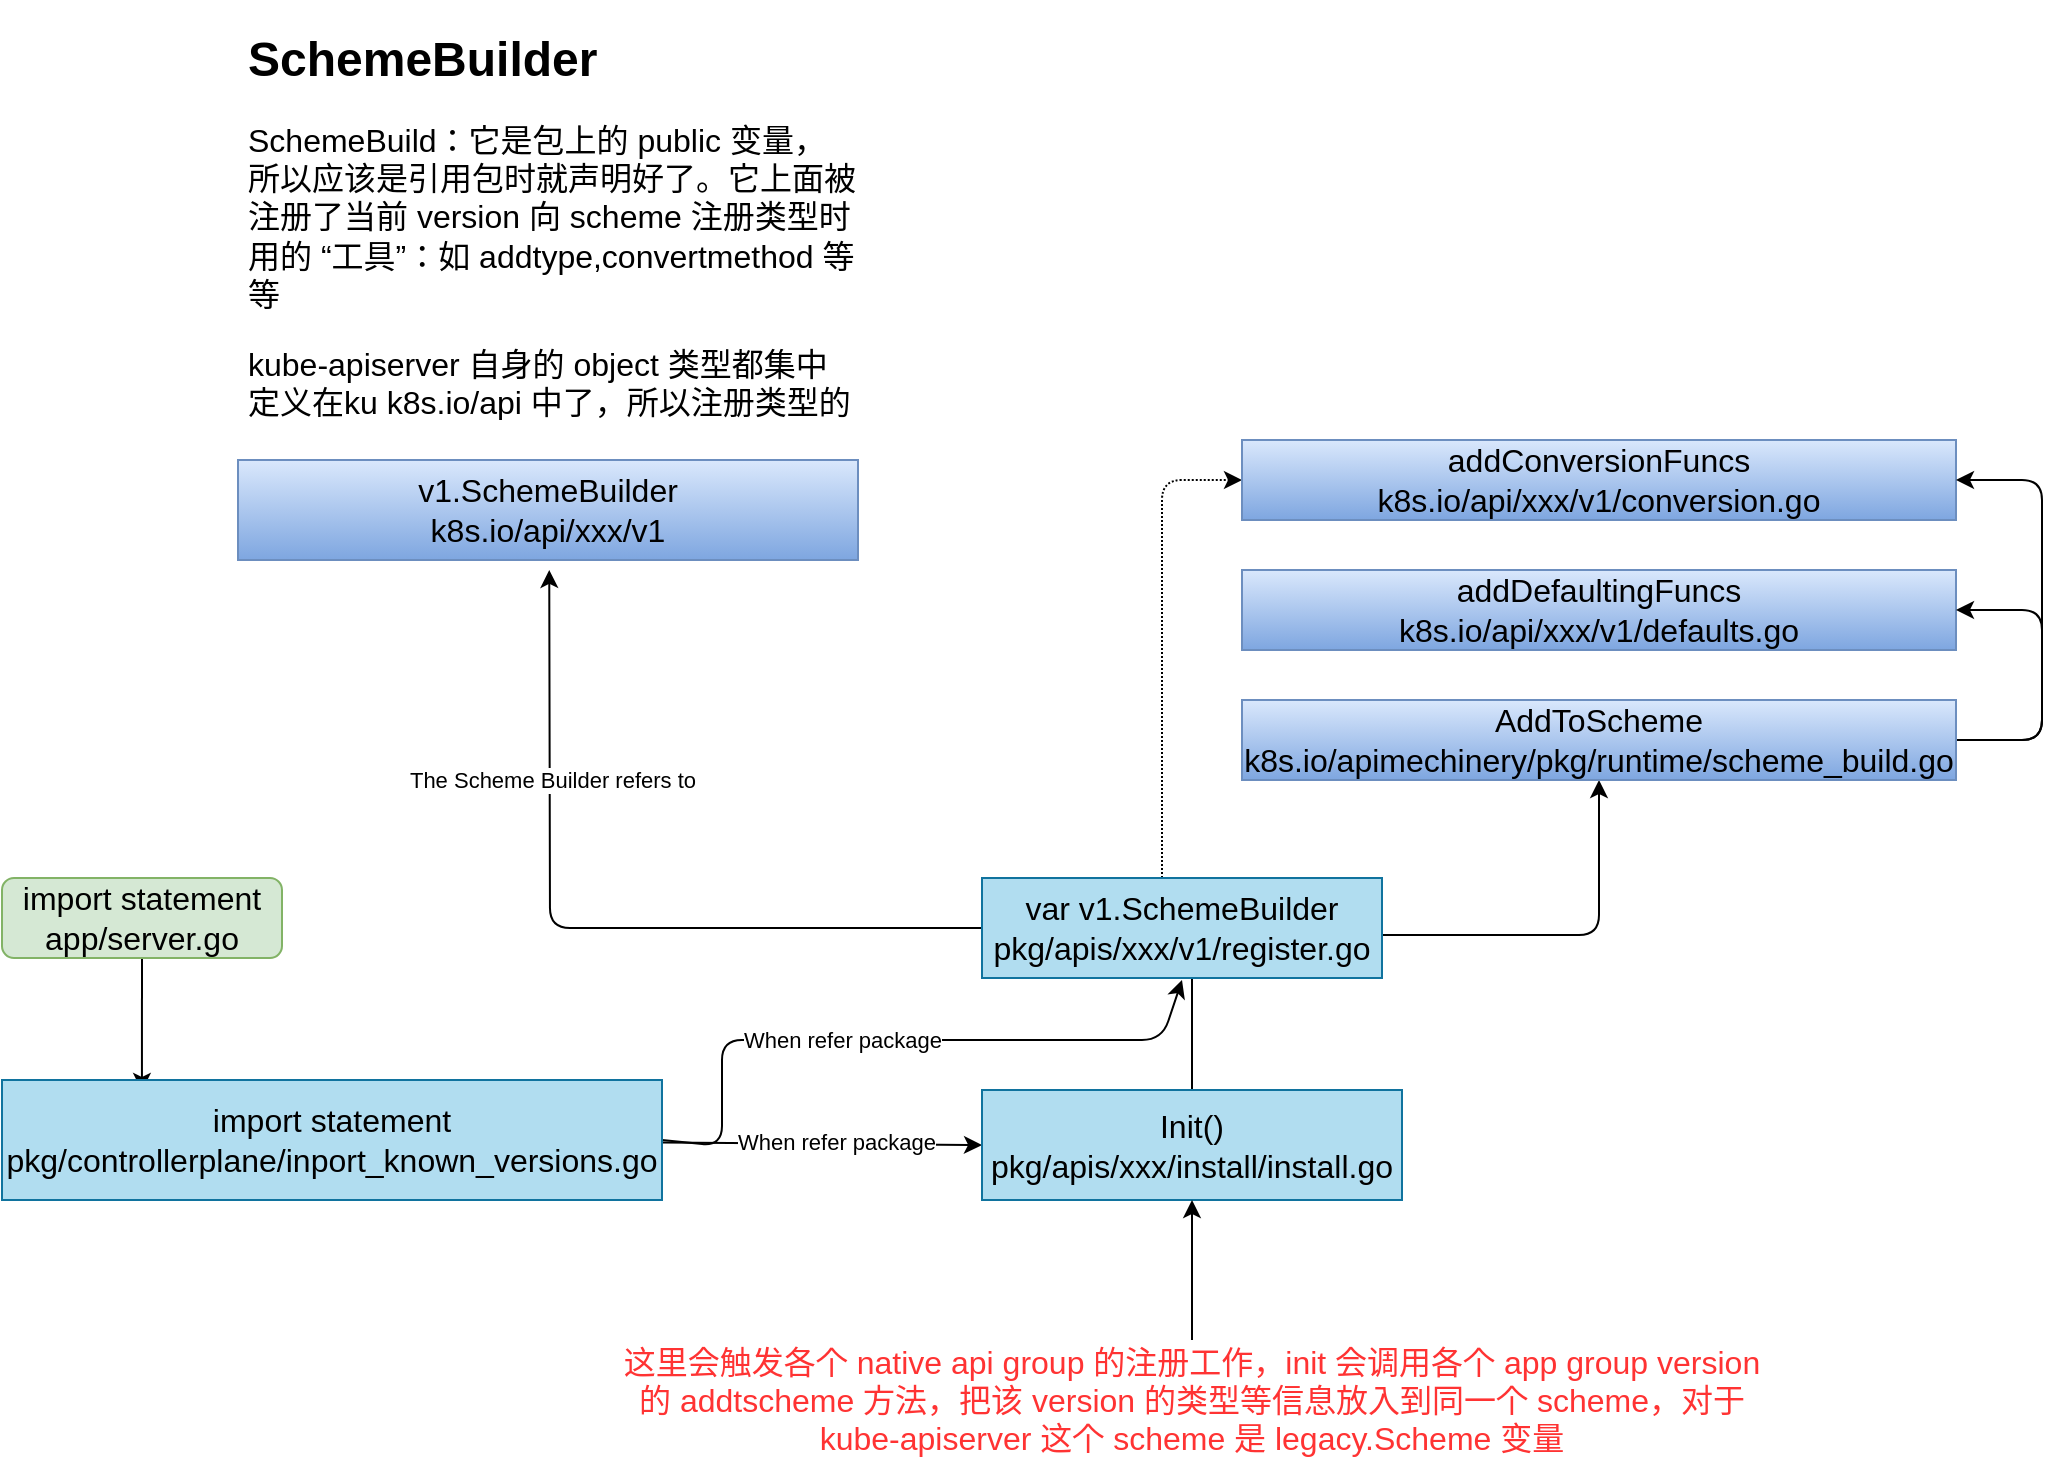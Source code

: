 <mxfile>
    <diagram id="KSGf075R0hTIlhzQJ1op" name="第 1 页">
        <mxGraphModel dx="1200" dy="1198" grid="1" gridSize="10" guides="1" tooltips="1" connect="1" arrows="1" fold="1" page="1" pageScale="1" pageWidth="827" pageHeight="1169" math="0" shadow="0">
            <root>
                <mxCell id="0"/>
                <mxCell id="1" parent="0"/>
                <mxCell id="38" style="edgeStyle=none;html=1;exitX=0.5;exitY=1;exitDx=0;exitDy=0;entryX=0.212;entryY=0.091;entryDx=0;entryDy=0;entryPerimeter=0;fontFamily=Helvetica;fontSize=16;fontColor=#FF3333;" edge="1" parent="1" source="4" target="5">
                    <mxGeometry relative="1" as="geometry"/>
                </mxCell>
                <mxCell id="4" value="&lt;span style=&quot;font-size: 16px&quot;&gt;import statement&lt;br&gt;app/server.go&lt;br&gt;&lt;/span&gt;" style="rounded=1;whiteSpace=wrap;html=1;fillColor=#d5e8d4;strokeColor=#82b366;" parent="1" vertex="1">
                    <mxGeometry x="350" y="579" width="140" height="40" as="geometry"/>
                </mxCell>
                <mxCell id="14" style="edgeStyle=none;html=1;entryX=0;entryY=0.5;entryDx=0;entryDy=0;" parent="1" source="5" target="7" edge="1">
                    <mxGeometry relative="1" as="geometry"/>
                </mxCell>
                <mxCell id="17" value="When refer package" style="edgeLabel;html=1;align=center;verticalAlign=middle;resizable=0;points=[];" parent="14" vertex="1" connectable="0">
                    <mxGeometry x="0.087" y="1" relative="1" as="geometry">
                        <mxPoint as="offset"/>
                    </mxGeometry>
                </mxCell>
                <mxCell id="16" style="edgeStyle=none;html=1;exitX=1;exitY=0.5;exitDx=0;exitDy=0;" parent="1" source="5" edge="1">
                    <mxGeometry relative="1" as="geometry">
                        <mxPoint x="710" y="713" as="sourcePoint"/>
                        <mxPoint x="940" y="630" as="targetPoint"/>
                        <Array as="points">
                            <mxPoint x="710" y="713"/>
                            <mxPoint x="710" y="660"/>
                            <mxPoint x="930" y="660"/>
                        </Array>
                    </mxGeometry>
                </mxCell>
                <mxCell id="5" value="&lt;font style=&quot;font-size: 16px&quot;&gt;&lt;span&gt;import statement&lt;/span&gt;&lt;br&gt;pkg/controllerplane/inport_known_versions.go&lt;/font&gt;" style="rounded=0;whiteSpace=wrap;html=1;fillColor=#b1ddf0;strokeColor=#10739e;" parent="1" vertex="1">
                    <mxGeometry x="350" y="680" width="330" height="60" as="geometry"/>
                </mxCell>
                <mxCell id="28" style="edgeStyle=orthogonalEdgeStyle;html=1;entryX=0.5;entryY=1;entryDx=0;entryDy=0;" parent="1" source="7" target="12" edge="1">
                    <mxGeometry relative="1" as="geometry"/>
                </mxCell>
                <mxCell id="7" value="&lt;font style=&quot;font-size: 16px&quot;&gt;&lt;span&gt;Init()&lt;/span&gt;&lt;br&gt;pkg/apis/xxx/install/install.go&lt;/font&gt;" style="rounded=0;whiteSpace=wrap;html=1;fillColor=#b1ddf0;strokeColor=#10739e;" parent="1" vertex="1">
                    <mxGeometry x="840" y="685" width="210" height="55" as="geometry"/>
                </mxCell>
                <mxCell id="20" style="edgeStyle=none;html=1;exitX=0;exitY=0.5;exitDx=0;exitDy=0;entryX=0.502;entryY=1.099;entryDx=0;entryDy=0;entryPerimeter=0;" parent="1" source="8" target="9" edge="1">
                    <mxGeometry relative="1" as="geometry">
                        <Array as="points">
                            <mxPoint x="624" y="604"/>
                        </Array>
                    </mxGeometry>
                </mxCell>
                <mxCell id="21" value="The Scheme Builder refers to" style="edgeLabel;html=1;align=center;verticalAlign=middle;resizable=0;points=[];" parent="20" vertex="1" connectable="0">
                    <mxGeometry x="0.471" y="-1" relative="1" as="geometry">
                        <mxPoint as="offset"/>
                    </mxGeometry>
                </mxCell>
                <mxCell id="27" style="edgeStyle=orthogonalEdgeStyle;html=1;entryX=0;entryY=0.5;entryDx=0;entryDy=0;dashed=1;dashPattern=1 1;" parent="1" source="8" target="10" edge="1">
                    <mxGeometry relative="1" as="geometry">
                        <Array as="points">
                            <mxPoint x="930" y="380"/>
                        </Array>
                    </mxGeometry>
                </mxCell>
                <mxCell id="8" value="&lt;font style=&quot;font-size: 16px&quot;&gt;var v1.SchemeBuilder&lt;br&gt;pkg/apis/xxx/v1/register.go&lt;/font&gt;" style="rounded=0;whiteSpace=wrap;html=1;fillColor=#b1ddf0;strokeColor=#10739e;" parent="1" vertex="1">
                    <mxGeometry x="840" y="579" width="200" height="50" as="geometry"/>
                </mxCell>
                <mxCell id="9" value="&lt;font style=&quot;font-size: 16px&quot;&gt;v1.SchemeBuilder&lt;br&gt;k8s.io/api/xxx/v1&lt;/font&gt;" style="rounded=0;whiteSpace=wrap;html=1;fillColor=#dae8fc;gradientColor=#7ea6e0;strokeColor=#6c8ebf;" parent="1" vertex="1">
                    <mxGeometry x="468" y="370" width="310" height="50" as="geometry"/>
                </mxCell>
                <mxCell id="10" value="&lt;font style=&quot;font-size: 16px&quot;&gt;addConversionFuncs&lt;br&gt;k8s.io/api/xxx/v1/conversion.go&lt;/font&gt;" style="rounded=0;whiteSpace=wrap;html=1;fillColor=#dae8fc;gradientColor=#7ea6e0;strokeColor=#6c8ebf;" parent="1" vertex="1">
                    <mxGeometry x="970" y="360" width="357" height="40" as="geometry"/>
                </mxCell>
                <mxCell id="11" value="&lt;font style=&quot;font-size: 16px&quot;&gt;addDefaultingFuncs&lt;br&gt;k8s.io/api/xxx/v1/defaults.go&lt;/font&gt;" style="rounded=0;whiteSpace=wrap;html=1;fillColor=#dae8fc;gradientColor=#7ea6e0;strokeColor=#6c8ebf;" parent="1" vertex="1">
                    <mxGeometry x="970" y="425" width="357" height="40" as="geometry"/>
                </mxCell>
                <mxCell id="29" style="edgeStyle=orthogonalEdgeStyle;html=1;exitX=1;exitY=0.5;exitDx=0;exitDy=0;entryX=1;entryY=0.5;entryDx=0;entryDy=0;" parent="1" source="12" target="11" edge="1">
                    <mxGeometry relative="1" as="geometry">
                        <Array as="points">
                            <mxPoint x="1370" y="510"/>
                            <mxPoint x="1370" y="445"/>
                        </Array>
                    </mxGeometry>
                </mxCell>
                <mxCell id="30" style="edgeStyle=orthogonalEdgeStyle;html=1;exitX=1;exitY=0.5;exitDx=0;exitDy=0;entryX=1;entryY=0.5;entryDx=0;entryDy=0;" parent="1" source="12" target="10" edge="1">
                    <mxGeometry relative="1" as="geometry">
                        <Array as="points">
                            <mxPoint x="1370" y="510"/>
                            <mxPoint x="1370" y="380"/>
                        </Array>
                    </mxGeometry>
                </mxCell>
                <mxCell id="12" value="&lt;font style=&quot;font-size: 16px&quot;&gt;AddToScheme&lt;br&gt;k8s.io/apimechinery/pkg/runtime/scheme_build.go&lt;/font&gt;" style="rounded=0;whiteSpace=wrap;html=1;fillColor=#dae8fc;gradientColor=#7ea6e0;strokeColor=#6c8ebf;" parent="1" vertex="1">
                    <mxGeometry x="970" y="490" width="357" height="40" as="geometry"/>
                </mxCell>
                <mxCell id="32" value="When refer package" style="edgeLabel;html=1;align=center;verticalAlign=middle;resizable=0;points=[];" parent="1" vertex="1" connectable="0">
                    <mxGeometry x="769.997" y="660.0" as="geometry"/>
                </mxCell>
                <mxCell id="33" value="&lt;h1&gt;SchemeBuilder&lt;/h1&gt;&lt;p style=&quot;font-size: 16px&quot;&gt;SchemeBuild：它是包上的 public 变量，所以应该是引用包时就声明好了。它上面被注册了当前 version 向 scheme 注册类型时用的 “工具”：如 addtype,convertmethod 等等&lt;/p&gt;&lt;p style=&quot;font-size: 16px&quot;&gt;kube-apiserver 自身的 object 类型都集中定义在ku k8s.io/api 中了，所以注册类型的部分也放在了那里，这边只保留 defaulter，convertmethod 等&lt;/p&gt;&lt;p style=&quot;font-size: 16px&quot;&gt;&lt;br&gt;&lt;/p&gt;" style="text;html=1;strokeColor=none;fillColor=none;spacing=5;spacingTop=-20;whiteSpace=wrap;overflow=hidden;rounded=0;" vertex="1" parent="1">
                    <mxGeometry x="468" y="150" width="312" height="200" as="geometry"/>
                </mxCell>
                <mxCell id="35" style="edgeStyle=none;html=1;entryX=0.5;entryY=1;entryDx=0;entryDy=0;fontSize=16;fontColor=#FF3333;" edge="1" parent="1" source="34" target="7">
                    <mxGeometry relative="1" as="geometry"/>
                </mxCell>
                <mxCell id="34" value="这里会触发各个 native api group 的注册工作，init 会调用各个 app group version 的 addtscheme 方法，把该 version 的类型等信息放入到同一个 scheme，对于 kube-apiserver 这个 scheme 是 legacy.Scheme 变量" style="text;html=1;align=center;verticalAlign=middle;whiteSpace=wrap;rounded=0;fontSize=16;fontColor=#FF3333;" vertex="1" parent="1">
                    <mxGeometry x="655" y="810" width="580" height="60" as="geometry"/>
                </mxCell>
            </root>
        </mxGraphModel>
    </diagram>
</mxfile>